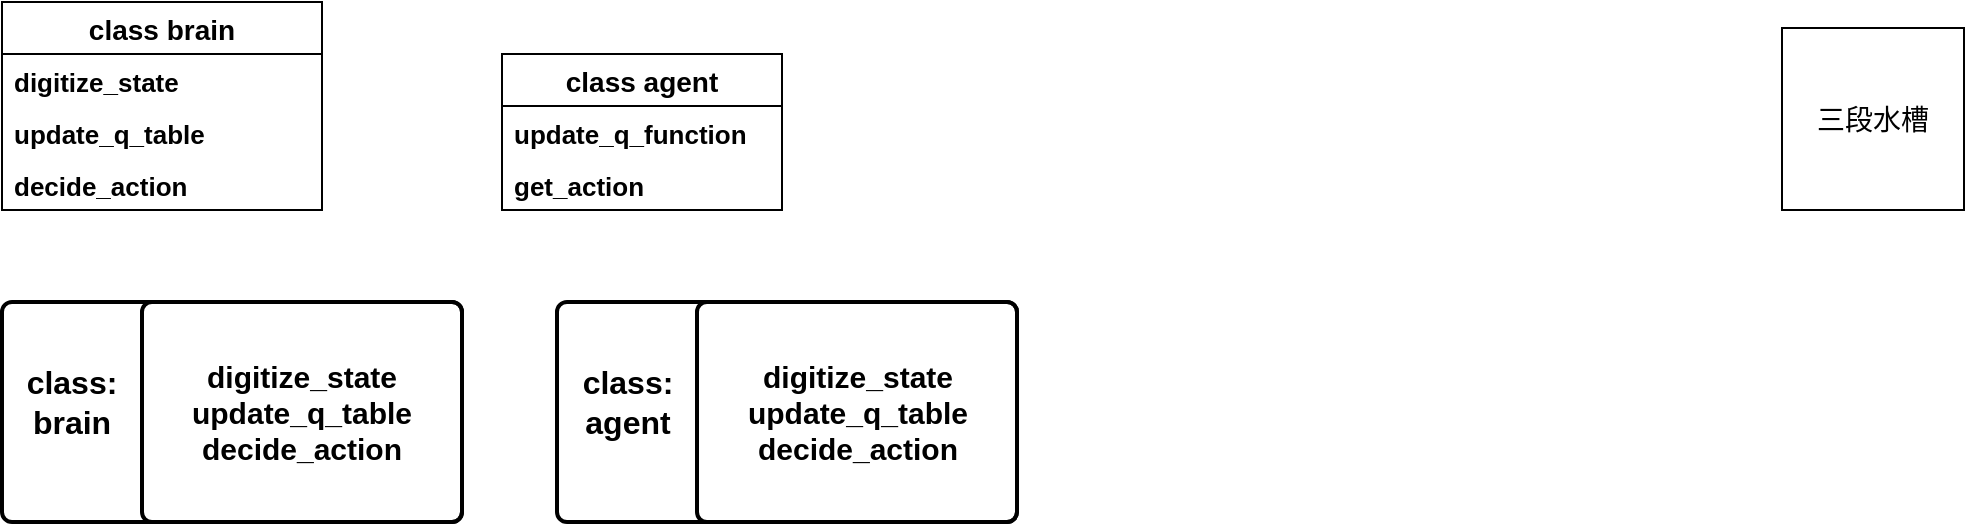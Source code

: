 <mxfile version="11.3.0" type="github" pages="1"><diagram id="69m9kiIFZ1zvd4H5q5Ky" name="Page-1"><mxGraphModel dx="1216" dy="854" grid="1" gridSize="10" guides="1" tooltips="1" connect="1" arrows="1" fold="1" page="1" pageScale="1" pageWidth="1100" pageHeight="1700" math="0" shadow="0"><root><mxCell id="0"/><mxCell id="1" parent="0"/><mxCell id="fTfAG7-7bMeZ-zZXd6Kr-6" value="class agent" style="swimlane;fontStyle=1;childLayout=stackLayout;horizontal=1;startSize=26;fillColor=none;horizontalStack=0;resizeParent=1;resizeParentMax=0;resizeLast=0;collapsible=1;marginBottom=0;fontSize=14;" vertex="1" parent="1"><mxGeometry x="270" y="252" width="140" height="78" as="geometry"/></mxCell><mxCell id="fTfAG7-7bMeZ-zZXd6Kr-7" value="update_q_function" style="text;strokeColor=none;fillColor=none;align=left;verticalAlign=top;spacingLeft=4;spacingRight=4;overflow=hidden;rotatable=0;points=[[0,0.5],[1,0.5]];portConstraint=eastwest;fontStyle=1;fontSize=13;" vertex="1" parent="fTfAG7-7bMeZ-zZXd6Kr-6"><mxGeometry y="26" width="140" height="26" as="geometry"/></mxCell><mxCell id="fTfAG7-7bMeZ-zZXd6Kr-8" value="get_action" style="text;strokeColor=none;fillColor=none;align=left;verticalAlign=top;spacingLeft=4;spacingRight=4;overflow=hidden;rotatable=0;points=[[0,0.5],[1,0.5]];portConstraint=eastwest;fontStyle=1;fontSize=13;" vertex="1" parent="fTfAG7-7bMeZ-zZXd6Kr-6"><mxGeometry y="52" width="140" height="26" as="geometry"/></mxCell><mxCell id="fTfAG7-7bMeZ-zZXd6Kr-25" style="edgeStyle=orthogonalEdgeStyle;rounded=0;orthogonalLoop=1;jettySize=auto;html=1;exitX=1;exitY=0.5;exitDx=0;exitDy=0;fontSize=14;" edge="1" parent="fTfAG7-7bMeZ-zZXd6Kr-6" source="fTfAG7-7bMeZ-zZXd6Kr-6" target="fTfAG7-7bMeZ-zZXd6Kr-7"><mxGeometry relative="1" as="geometry"/></mxCell><mxCell id="fTfAG7-7bMeZ-zZXd6Kr-10" value="class brain" style="swimlane;fontStyle=1;childLayout=stackLayout;horizontal=1;startSize=26;fillColor=none;horizontalStack=0;resizeParent=1;resizeParentMax=0;resizeLast=0;collapsible=1;marginBottom=0;fontSize=14;" vertex="1" parent="1"><mxGeometry x="20" y="226" width="160" height="104" as="geometry"/></mxCell><mxCell id="fTfAG7-7bMeZ-zZXd6Kr-11" value="digitize_state" style="text;strokeColor=none;fillColor=none;align=left;verticalAlign=top;spacingLeft=4;spacingRight=4;overflow=hidden;rotatable=0;points=[[0,0.5],[1,0.5]];portConstraint=eastwest;fontStyle=1;fontSize=13;" vertex="1" parent="fTfAG7-7bMeZ-zZXd6Kr-10"><mxGeometry y="26" width="160" height="26" as="geometry"/></mxCell><mxCell id="fTfAG7-7bMeZ-zZXd6Kr-12" value="update_q_table" style="text;strokeColor=none;fillColor=none;align=left;verticalAlign=top;spacingLeft=4;spacingRight=4;overflow=hidden;rotatable=0;points=[[0,0.5],[1,0.5]];portConstraint=eastwest;fontStyle=1;fontSize=13;" vertex="1" parent="fTfAG7-7bMeZ-zZXd6Kr-10"><mxGeometry y="52" width="160" height="26" as="geometry"/></mxCell><mxCell id="fTfAG7-7bMeZ-zZXd6Kr-13" value="decide_action" style="text;strokeColor=none;fillColor=none;align=left;verticalAlign=top;spacingLeft=4;spacingRight=4;overflow=hidden;rotatable=0;points=[[0,0.5],[1,0.5]];portConstraint=eastwest;fontStyle=1;fontSize=13;" vertex="1" parent="fTfAG7-7bMeZ-zZXd6Kr-10"><mxGeometry y="78" width="160" height="26" as="geometry"/></mxCell><mxCell id="fTfAG7-7bMeZ-zZXd6Kr-38" value="三段水槽" style="whiteSpace=wrap;html=1;aspect=fixed;fontSize=14;" vertex="1" parent="1"><mxGeometry x="910" y="239" width="91" height="91" as="geometry"/></mxCell><mxCell id="fTfAG7-7bMeZ-zZXd6Kr-44" value="" style="rounded=1;absoluteArcSize=1;html=1;strokeWidth=2;arcSize=10;fontSize=14;fillColor=none;" vertex="1" parent="1"><mxGeometry x="20" y="376" width="230" height="110" as="geometry"/></mxCell><mxCell id="fTfAG7-7bMeZ-zZXd6Kr-45" value="&lt;b&gt;&lt;font style=&quot;font-size: 16px&quot;&gt;class:&lt;br&gt;brain&lt;/font&gt;&lt;/b&gt;" style="html=1;strokeWidth=2;shape=mxgraph.er.anchor;fontSize=14;whiteSpace=wrap;" vertex="1" parent="fTfAG7-7bMeZ-zZXd6Kr-44"><mxGeometry width="70" height="100" as="geometry"/></mxCell><mxCell id="fTfAG7-7bMeZ-zZXd6Kr-46" value="&lt;font style=&quot;font-size: 15px&quot;&gt;&lt;span style=&quot;font-weight: 700 ; text-align: left ; white-space: nowrap&quot;&gt;digitize_state&lt;br&gt;&lt;/span&gt;&lt;span style=&quot;font-weight: 700 ; text-align: left ; white-space: nowrap&quot;&gt;update_q_table&lt;br&gt;&lt;/span&gt;&lt;span style=&quot;font-weight: 700 ; text-align: left ; white-space: nowrap&quot;&gt;decide_action&lt;/span&gt;&lt;/font&gt;&lt;span style=&quot;font-size: 13px ; font-weight: 700 ; text-align: left ; white-space: nowrap&quot;&gt;&lt;br&gt;&lt;/span&gt;" style="rounded=1;absoluteArcSize=1;html=1;strokeWidth=2;arcSize=10;fontSize=14;whiteSpace=wrap;points=[];strokeColor=inherit;fillColor=inherit;" vertex="1" parent="fTfAG7-7bMeZ-zZXd6Kr-44"><mxGeometry x="70" width="160" height="110" as="geometry"/></mxCell><mxCell id="fTfAG7-7bMeZ-zZXd6Kr-51" value="" style="rounded=1;absoluteArcSize=1;html=1;strokeWidth=2;arcSize=10;fontSize=14;fillColor=none;" vertex="1" parent="1"><mxGeometry x="297.5" y="376" width="230" height="110" as="geometry"/></mxCell><mxCell id="fTfAG7-7bMeZ-zZXd6Kr-52" value="&lt;b&gt;&lt;font style=&quot;font-size: 16px&quot;&gt;class:&lt;br&gt;agent&lt;br&gt;&lt;/font&gt;&lt;/b&gt;" style="html=1;strokeWidth=2;shape=mxgraph.er.anchor;fontSize=14;whiteSpace=wrap;" vertex="1" parent="fTfAG7-7bMeZ-zZXd6Kr-51"><mxGeometry width="70" height="100" as="geometry"/></mxCell><mxCell id="fTfAG7-7bMeZ-zZXd6Kr-53" value="&lt;font style=&quot;font-size: 15px&quot;&gt;&lt;span style=&quot;font-weight: 700 ; text-align: left ; white-space: nowrap&quot;&gt;digitize_state&lt;br&gt;&lt;/span&gt;&lt;span style=&quot;font-weight: 700 ; text-align: left ; white-space: nowrap&quot;&gt;update_q_table&lt;br&gt;&lt;/span&gt;&lt;span style=&quot;font-weight: 700 ; text-align: left ; white-space: nowrap&quot;&gt;decide_action&lt;/span&gt;&lt;/font&gt;&lt;span style=&quot;font-size: 13px ; font-weight: 700 ; text-align: left ; white-space: nowrap&quot;&gt;&lt;br&gt;&lt;/span&gt;" style="rounded=1;absoluteArcSize=1;html=1;strokeWidth=2;arcSize=10;fontSize=14;whiteSpace=wrap;points=[];strokeColor=inherit;fillColor=inherit;" vertex="1" parent="fTfAG7-7bMeZ-zZXd6Kr-51"><mxGeometry x="70" width="160" height="110" as="geometry"/></mxCell></root></mxGraphModel></diagram></mxfile>